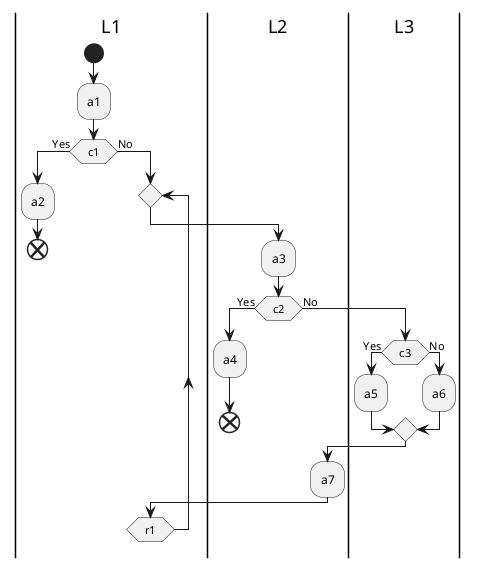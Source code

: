 {
  "sha1": "fm2oxw0kok241h2495t7avnwzqq2bfo",
  "insertion": {
    "when": "2024-06-01T09:03:06.350Z",
    "url": "https://github.com/plantuml/plantuml/discussions/1311",
    "user": "plantuml@gmail.com"
  }
}
@startuml
|L1|
start
:a1;
    if (c1) then (Yes)
        :a2;
        end
    else (No)
        repeat
        |L2|
        :a3;
            if (c2) then (Yes)
                :a4;
                end
            else (No)
                |L3|
                if (c3) then (Yes)
                    :a5;
                else (No)
                    :a6;
                end if
                |L2|
                :a7;
            end if
            |L1|
        repeatwhile (r1)
        kill
    end if
@enduml
